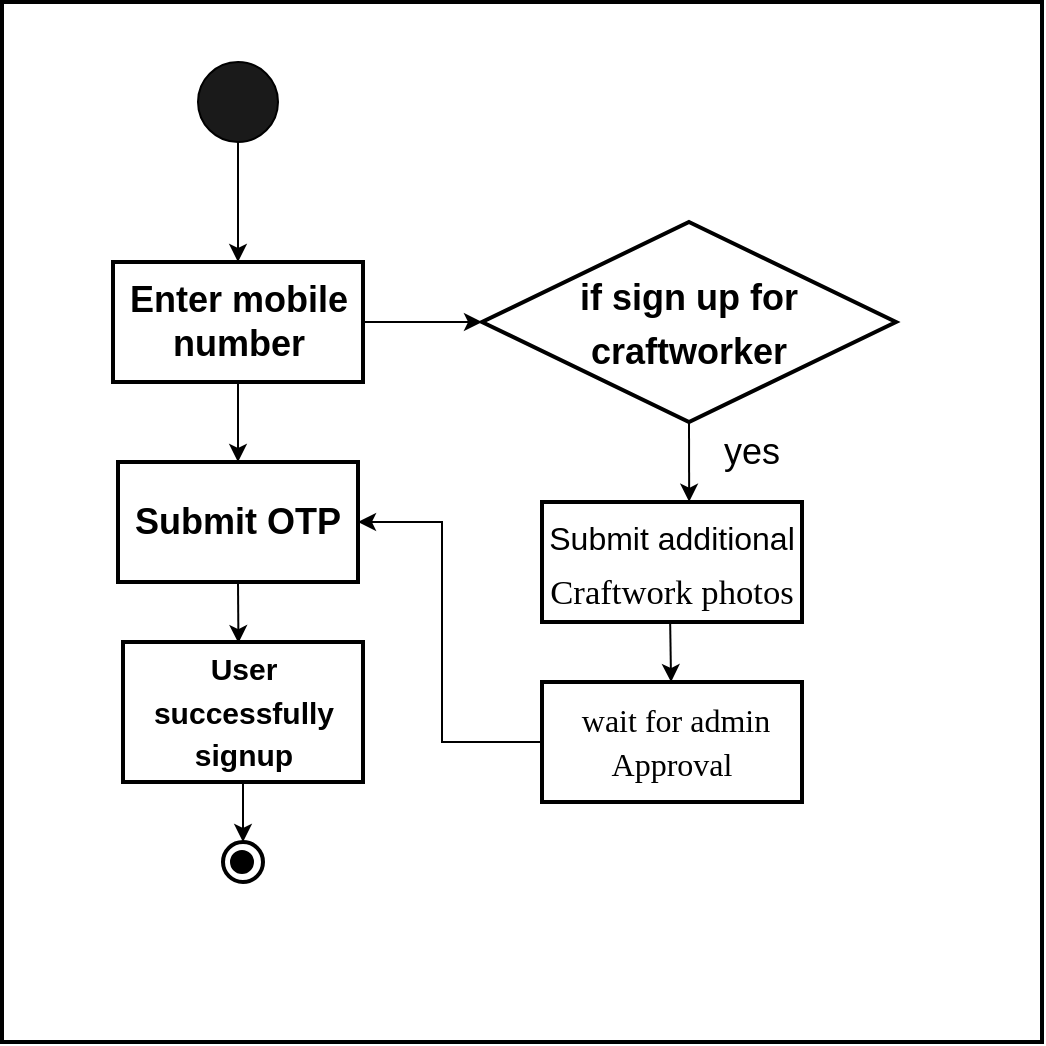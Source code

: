 <mxfile version="17.4.0" type="github" pages="3">
  <diagram id="SiSv3X5nw2qQ5kaKqXUT" name="Page-1">
    <mxGraphModel dx="1203" dy="750" grid="1" gridSize="10" guides="1" tooltips="1" connect="1" arrows="1" fold="1" page="1" pageScale="1" pageWidth="850" pageHeight="1100" math="0" shadow="0">
      <root>
        <mxCell id="0" />
        <mxCell id="1" parent="0" />
        <mxCell id="91Wt7JpZKEn5FFnB24fn-1" value="" style="ellipse;whiteSpace=wrap;html=1;aspect=fixed;fillColor=#1A1A1A;" parent="1" vertex="1">
          <mxGeometry x="408" y="60" width="40" height="40" as="geometry" />
        </mxCell>
        <mxCell id="91Wt7JpZKEn5FFnB24fn-2" value="&lt;b&gt;&lt;font style=&quot;font-size: 18px&quot;&gt;Enter mobile number&lt;/font&gt;&lt;/b&gt;" style="rounded=0;whiteSpace=wrap;html=1;fillColor=none;strokeWidth=2;" parent="1" vertex="1">
          <mxGeometry x="365.5" y="160" width="125" height="60" as="geometry" />
        </mxCell>
        <mxCell id="91Wt7JpZKEn5FFnB24fn-3" value="&lt;span style=&quot;font-size: 12pt ; font-family: &amp;#34;arial&amp;#34; ; color: rgb(0 , 0 , 0) ; background-color: transparent ; font-weight: 400 ; font-style: normal ; font-variant: normal ; text-decoration: none ; vertical-align: baseline&quot; id=&quot;docs-internal-guid-ce80a6d4-7fff-799b-a1f2-2ecad6a3fb2a&quot;&gt;Submit additional &lt;/span&gt;&lt;span style=&quot;font-size: 13pt ; font-family: &amp;#34;times new roman&amp;#34; ; color: rgb(0 , 0 , 0) ; background-color: transparent ; font-weight: 400 ; font-style: normal ; font-variant: normal ; text-decoration: none ; vertical-align: baseline&quot;&gt;Craftwork photos &lt;/span&gt;" style="rounded=0;whiteSpace=wrap;html=1;fontSize=22;strokeWidth=2;fillColor=none;" parent="1" vertex="1">
          <mxGeometry x="580" y="280" width="130" height="60" as="geometry" />
        </mxCell>
        <mxCell id="vlNH0cdfhpwq6qAuflU--3" value="&lt;font style=&quot;font-size: 18px&quot;&gt;&lt;b&gt;&lt;font style=&quot;font-size: 18px&quot;&gt;if sign up for craftworker&lt;/font&gt;&lt;/b&gt;&lt;/font&gt;" style="rhombus;whiteSpace=wrap;html=1;fontSize=22;strokeWidth=2;fillColor=none;" vertex="1" parent="1">
          <mxGeometry x="550" y="140" width="207" height="100" as="geometry" />
        </mxCell>
        <mxCell id="vlNH0cdfhpwq6qAuflU--4" value="" style="endArrow=classic;html=1;rounded=0;fontSize=18;exitX=1;exitY=0.5;exitDx=0;exitDy=0;" edge="1" parent="1" source="91Wt7JpZKEn5FFnB24fn-2" target="vlNH0cdfhpwq6qAuflU--3">
          <mxGeometry width="50" height="50" relative="1" as="geometry">
            <mxPoint x="430" y="370" as="sourcePoint" />
            <mxPoint x="430" y="290" as="targetPoint" />
            <Array as="points" />
          </mxGeometry>
        </mxCell>
        <mxCell id="vlNH0cdfhpwq6qAuflU--8" value="" style="endArrow=classic;html=1;rounded=0;fontSize=18;entryX=0.5;entryY=0;entryDx=0;entryDy=0;exitX=0.5;exitY=1;exitDx=0;exitDy=0;" edge="1" parent="1" source="91Wt7JpZKEn5FFnB24fn-1" target="91Wt7JpZKEn5FFnB24fn-2">
          <mxGeometry width="50" height="50" relative="1" as="geometry">
            <mxPoint x="375" y="150" as="sourcePoint" />
            <mxPoint x="425" y="100" as="targetPoint" />
          </mxGeometry>
        </mxCell>
        <mxCell id="vlNH0cdfhpwq6qAuflU--9" value="" style="endArrow=classic;html=1;rounded=0;fontSize=18;exitX=0.5;exitY=1;exitDx=0;exitDy=0;entryX=0.566;entryY=-0.002;entryDx=0;entryDy=0;entryPerimeter=0;" edge="1" parent="1" source="vlNH0cdfhpwq6qAuflU--3" target="91Wt7JpZKEn5FFnB24fn-3">
          <mxGeometry width="50" height="50" relative="1" as="geometry">
            <mxPoint x="630" y="270" as="sourcePoint" />
            <mxPoint x="654" y="270" as="targetPoint" />
          </mxGeometry>
        </mxCell>
        <mxCell id="vlNH0cdfhpwq6qAuflU--10" value="yes" style="text;html=1;strokeColor=none;fillColor=none;align=center;verticalAlign=middle;whiteSpace=wrap;rounded=0;fontSize=18;" vertex="1" parent="1">
          <mxGeometry x="660" y="240" width="50" height="30" as="geometry" />
        </mxCell>
        <mxCell id="vlNH0cdfhpwq6qAuflU--11" value="" style="endArrow=classic;html=1;rounded=0;fontSize=18;exitX=0.5;exitY=1;exitDx=0;exitDy=0;" edge="1" parent="1" source="91Wt7JpZKEn5FFnB24fn-2" target="vlNH0cdfhpwq6qAuflU--12">
          <mxGeometry width="50" height="50" relative="1" as="geometry">
            <mxPoint x="440" y="300" as="sourcePoint" />
            <mxPoint x="428" y="270" as="targetPoint" />
          </mxGeometry>
        </mxCell>
        <mxCell id="vlNH0cdfhpwq6qAuflU--12" value="&lt;b&gt;Submit OTP&lt;/b&gt;" style="rounded=0;whiteSpace=wrap;html=1;fontSize=18;strokeWidth=2;fillColor=none;" vertex="1" parent="1">
          <mxGeometry x="368" y="260" width="120" height="60" as="geometry" />
        </mxCell>
        <mxCell id="vlNH0cdfhpwq6qAuflU--13" value="" style="endArrow=classic;html=1;rounded=0;fontSize=18;exitX=0.493;exitY=1.013;exitDx=0;exitDy=0;exitPerimeter=0;" edge="1" parent="1" source="91Wt7JpZKEn5FFnB24fn-3" target="vlNH0cdfhpwq6qAuflU--14">
          <mxGeometry width="50" height="50" relative="1" as="geometry">
            <mxPoint x="440" y="480" as="sourcePoint" />
            <mxPoint x="654" y="390" as="targetPoint" />
          </mxGeometry>
        </mxCell>
        <mxCell id="vlNH0cdfhpwq6qAuflU--14" value="&lt;span style=&quot;font-size: 12pt ; font-family: &amp;#34;times new roman&amp;#34; ; color: rgb(0 , 0 , 0) ; background-color: transparent ; font-weight: 400 ; font-style: normal ; font-variant: normal ; text-decoration: none ; vertical-align: baseline&quot; id=&quot;docs-internal-guid-46d22cc2-7fff-02d5-9dc0-b9b2e46904f9&quot;&gt;&amp;nbsp;wait for admin&lt;/span&gt; &lt;span style=&quot;font-size: 12pt ; font-family: &amp;#34;times new roman&amp;#34; ; color: rgb(0 , 0 , 0) ; background-color: transparent ; font-weight: 400 ; font-style: normal ; font-variant: normal ; text-decoration: none ; vertical-align: baseline&quot; id=&quot;docs-internal-guid-46d22cc2-7fff-02d5-9dc0-b9b2e46904f9&quot;&gt;Approval&lt;/span&gt;" style="rounded=0;whiteSpace=wrap;html=1;fontSize=18;strokeWidth=2;fillColor=none;" vertex="1" parent="1">
          <mxGeometry x="580" y="370" width="130" height="60" as="geometry" />
        </mxCell>
        <mxCell id="vlNH0cdfhpwq6qAuflU--15" value="" style="endArrow=classic;html=1;rounded=0;fontSize=18;exitX=0;exitY=0.5;exitDx=0;exitDy=0;entryX=1;entryY=0.5;entryDx=0;entryDy=0;" edge="1" parent="1" source="vlNH0cdfhpwq6qAuflU--14" target="vlNH0cdfhpwq6qAuflU--12">
          <mxGeometry width="50" height="50" relative="1" as="geometry">
            <mxPoint x="450" y="320" as="sourcePoint" />
            <mxPoint x="500" y="270" as="targetPoint" />
            <Array as="points">
              <mxPoint x="530" y="400" />
              <mxPoint x="530" y="290" />
            </Array>
          </mxGeometry>
        </mxCell>
        <mxCell id="vlNH0cdfhpwq6qAuflU--16" value="&lt;font size=&quot;1&quot;&gt;&lt;b style=&quot;font-size: 15px&quot;&gt;User successfully signup&lt;/b&gt;&lt;/font&gt;" style="rounded=0;whiteSpace=wrap;html=1;fontSize=18;strokeWidth=2;fillColor=none;" vertex="1" parent="1">
          <mxGeometry x="370.5" y="350" width="120" height="70" as="geometry" />
        </mxCell>
        <mxCell id="vlNH0cdfhpwq6qAuflU--17" value="" style="endArrow=classic;html=1;rounded=0;fontSize=15;exitX=0.5;exitY=1;exitDx=0;exitDy=0;entryX=0.481;entryY=0.008;entryDx=0;entryDy=0;entryPerimeter=0;" edge="1" parent="1" source="vlNH0cdfhpwq6qAuflU--12" target="vlNH0cdfhpwq6qAuflU--16">
          <mxGeometry width="50" height="50" relative="1" as="geometry">
            <mxPoint x="450" y="380" as="sourcePoint" />
            <mxPoint x="500" y="330" as="targetPoint" />
          </mxGeometry>
        </mxCell>
        <mxCell id="vlNH0cdfhpwq6qAuflU--18" value="" style="endArrow=classic;html=1;rounded=0;fontSize=15;exitX=0.5;exitY=1;exitDx=0;exitDy=0;" edge="1" parent="1" source="vlNH0cdfhpwq6qAuflU--16" target="vlNH0cdfhpwq6qAuflU--19">
          <mxGeometry width="50" height="50" relative="1" as="geometry">
            <mxPoint x="440" y="410" as="sourcePoint" />
            <mxPoint x="431" y="450" as="targetPoint" />
          </mxGeometry>
        </mxCell>
        <mxCell id="vlNH0cdfhpwq6qAuflU--19" value="" style="ellipse;whiteSpace=wrap;html=1;aspect=fixed;fontSize=15;strokeWidth=2;fillColor=none;" vertex="1" parent="1">
          <mxGeometry x="420.5" y="450" width="20" height="20" as="geometry" />
        </mxCell>
        <mxCell id="vlNH0cdfhpwq6qAuflU--20" value="" style="ellipse;whiteSpace=wrap;html=1;aspect=fixed;fontSize=15;strokeWidth=2;fillColor=#000000;strokeColor=#000000;" vertex="1" parent="1">
          <mxGeometry x="425" y="455" width="10" height="10" as="geometry" />
        </mxCell>
        <mxCell id="vlNH0cdfhpwq6qAuflU--21" value="" style="whiteSpace=wrap;html=1;aspect=fixed;fontSize=15;strokeColor=#000000;strokeWidth=2;fillColor=none;" vertex="1" parent="1">
          <mxGeometry x="310" y="30" width="520" height="520" as="geometry" />
        </mxCell>
      </root>
    </mxGraphModel>
  </diagram>
  <diagram id="4FN-XqgHk6GJZaGCySIM" name="Page-2">
    <mxGraphModel dx="849" dy="529" grid="1" gridSize="10" guides="1" tooltips="1" connect="1" arrows="1" fold="1" page="1" pageScale="1" pageWidth="850" pageHeight="1100" math="0" shadow="0">
      <root>
        <mxCell id="0" />
        <mxCell id="1" parent="0" />
        <mxCell id="Ff4TjXYOpIpNyWjs-UXS-1" value="" style="ellipse;whiteSpace=wrap;html=1;aspect=fixed;fontSize=15;strokeColor=#000000;strokeWidth=2;fillColor=#000000;" vertex="1" parent="1">
          <mxGeometry x="400" y="100" width="50" height="50" as="geometry" />
        </mxCell>
        <mxCell id="Ff4TjXYOpIpNyWjs-UXS-2" value="&lt;b&gt;Admin check sign up document manually for crafworkers&lt;/b&gt;" style="rounded=0;whiteSpace=wrap;html=1;fontSize=15;strokeColor=#000000;strokeWidth=2;fillColor=none;" vertex="1" parent="1">
          <mxGeometry x="347" y="200" width="157" height="70" as="geometry" />
        </mxCell>
        <mxCell id="Ff4TjXYOpIpNyWjs-UXS-3" value="" style="endArrow=classic;html=1;rounded=0;fontSize=15;exitX=0.5;exitY=1;exitDx=0;exitDy=0;entryX=0.5;entryY=0;entryDx=0;entryDy=0;" edge="1" parent="1" source="Ff4TjXYOpIpNyWjs-UXS-1" target="Ff4TjXYOpIpNyWjs-UXS-2">
          <mxGeometry width="50" height="50" relative="1" as="geometry">
            <mxPoint x="490" y="290" as="sourcePoint" />
            <mxPoint x="540" y="240" as="targetPoint" />
          </mxGeometry>
        </mxCell>
        <mxCell id="Ff4TjXYOpIpNyWjs-UXS-4" value="" style="endArrow=classic;html=1;rounded=0;fontSize=15;exitX=0.5;exitY=1;exitDx=0;exitDy=0;" edge="1" parent="1" source="Ff4TjXYOpIpNyWjs-UXS-2" target="Ff4TjXYOpIpNyWjs-UXS-5">
          <mxGeometry width="50" height="50" relative="1" as="geometry">
            <mxPoint x="490" y="360" as="sourcePoint" />
            <mxPoint x="426" y="310" as="targetPoint" />
          </mxGeometry>
        </mxCell>
        <mxCell id="Ff4TjXYOpIpNyWjs-UXS-5" value="&lt;div&gt;&lt;b&gt;If information &lt;br&gt;&lt;/b&gt;&lt;/div&gt;&lt;div&gt;&lt;b&gt;valid&lt;/b&gt;&lt;/div&gt;" style="rhombus;whiteSpace=wrap;html=1;fontSize=15;strokeColor=#000000;strokeWidth=2;fillColor=none;" vertex="1" parent="1">
          <mxGeometry x="360" y="330" width="130" height="80" as="geometry" />
        </mxCell>
        <mxCell id="Ff4TjXYOpIpNyWjs-UXS-6" value="" style="endArrow=classic;html=1;rounded=0;fontSize=15;exitX=0;exitY=0.5;exitDx=0;exitDy=0;entryX=0.5;entryY=0;entryDx=0;entryDy=0;" edge="1" parent="1" source="Ff4TjXYOpIpNyWjs-UXS-5" target="Ff4TjXYOpIpNyWjs-UXS-9">
          <mxGeometry width="50" height="50" relative="1" as="geometry">
            <mxPoint x="490" y="410" as="sourcePoint" />
            <mxPoint x="340" y="440" as="targetPoint" />
            <Array as="points">
              <mxPoint x="340" y="370" />
            </Array>
          </mxGeometry>
        </mxCell>
        <mxCell id="Ff4TjXYOpIpNyWjs-UXS-7" value="" style="endArrow=classic;html=1;rounded=0;fontSize=15;exitX=1;exitY=0.5;exitDx=0;exitDy=0;" edge="1" parent="1" source="Ff4TjXYOpIpNyWjs-UXS-5" target="Ff4TjXYOpIpNyWjs-UXS-8">
          <mxGeometry width="50" height="50" relative="1" as="geometry">
            <mxPoint x="490" y="480" as="sourcePoint" />
            <mxPoint x="510" y="440" as="targetPoint" />
            <Array as="points">
              <mxPoint x="510" y="370" />
            </Array>
          </mxGeometry>
        </mxCell>
        <mxCell id="Ff4TjXYOpIpNyWjs-UXS-8" value="send sign up completion message with OTP" style="rounded=0;whiteSpace=wrap;html=1;fontSize=15;strokeColor=#000000;strokeWidth=2;fillColor=none;" vertex="1" parent="1">
          <mxGeometry x="450" y="440" width="130" height="70" as="geometry" />
        </mxCell>
        <mxCell id="Ff4TjXYOpIpNyWjs-UXS-9" value="send sign up fail message with proper reason" style="rounded=0;whiteSpace=wrap;html=1;fontSize=15;strokeColor=#000000;strokeWidth=2;fillColor=none;" vertex="1" parent="1">
          <mxGeometry x="270" y="440" width="130" height="70" as="geometry" />
        </mxCell>
        <mxCell id="Ff4TjXYOpIpNyWjs-UXS-10" value="yes " style="text;html=1;strokeColor=none;fillColor=none;align=center;verticalAlign=middle;whiteSpace=wrap;rounded=0;fontSize=15;" vertex="1" parent="1">
          <mxGeometry x="510" y="380" width="60" height="30" as="geometry" />
        </mxCell>
        <mxCell id="Ff4TjXYOpIpNyWjs-UXS-11" value="No" style="text;html=1;strokeColor=none;fillColor=none;align=center;verticalAlign=middle;whiteSpace=wrap;rounded=0;fontSize=15;" vertex="1" parent="1">
          <mxGeometry x="280" y="390" width="60" height="30" as="geometry" />
        </mxCell>
        <mxCell id="Ff4TjXYOpIpNyWjs-UXS-12" value="" style="ellipse;whiteSpace=wrap;html=1;aspect=fixed;fontSize=15;strokeColor=#000000;strokeWidth=2;fillColor=none;" vertex="1" parent="1">
          <mxGeometry x="400" y="590" width="40" height="40" as="geometry" />
        </mxCell>
        <mxCell id="Ff4TjXYOpIpNyWjs-UXS-13" value="" style="ellipse;whiteSpace=wrap;html=1;aspect=fixed;fontSize=15;strokeColor=#000000;strokeWidth=2;fillColor=#000000;" vertex="1" parent="1">
          <mxGeometry x="410" y="600" width="20" height="20" as="geometry" />
        </mxCell>
        <mxCell id="Ff4TjXYOpIpNyWjs-UXS-15" value="" style="endArrow=classic;html=1;rounded=0;fontSize=15;" edge="1" parent="1">
          <mxGeometry width="50" height="50" relative="1" as="geometry">
            <mxPoint x="420" y="560" as="sourcePoint" />
            <mxPoint x="420" y="590" as="targetPoint" />
          </mxGeometry>
        </mxCell>
        <mxCell id="Ff4TjXYOpIpNyWjs-UXS-16" value="" style="endArrow=none;html=1;rounded=0;fontSize=15;entryX=0.5;entryY=1;entryDx=0;entryDy=0;exitX=0.462;exitY=1;exitDx=0;exitDy=0;exitPerimeter=0;" edge="1" parent="1" source="Ff4TjXYOpIpNyWjs-UXS-9" target="Ff4TjXYOpIpNyWjs-UXS-8">
          <mxGeometry width="50" height="50" relative="1" as="geometry">
            <mxPoint x="490" y="620" as="sourcePoint" />
            <mxPoint x="540" y="570" as="targetPoint" />
            <Array as="points">
              <mxPoint x="330" y="560" />
              <mxPoint x="515" y="560" />
            </Array>
          </mxGeometry>
        </mxCell>
      </root>
    </mxGraphModel>
  </diagram>
  <diagram id="tGQl7tycuyD_0HBKYrcP" name="Page-3">
    <mxGraphModel dx="1031" dy="643" grid="1" gridSize="10" guides="1" tooltips="1" connect="1" arrows="1" fold="1" page="1" pageScale="1" pageWidth="850" pageHeight="1100" math="0" shadow="0">
      <root>
        <mxCell id="0" />
        <mxCell id="1" parent="0" />
        <mxCell id="5BVszzcpgBeq9qGrlPCM-1" value="" style="ellipse;whiteSpace=wrap;html=1;aspect=fixed;fontSize=15;strokeColor=#000000;strokeWidth=2;fillColor=#000000;" vertex="1" parent="1">
          <mxGeometry x="405" y="210" width="40" height="40" as="geometry" />
        </mxCell>
        <mxCell id="5BVszzcpgBeq9qGrlPCM-2" value="&lt;font style=&quot;font-size: 18px&quot;&gt;&lt;b&gt;User is regestered&lt;/b&gt;&lt;/font&gt;" style="shape=note;whiteSpace=wrap;html=1;backgroundOutline=1;darkOpacity=0.05;fontSize=15;strokeColor=#000000;strokeWidth=2;fillColor=none;" vertex="1" parent="1">
          <mxGeometry x="320" y="110" width="190" height="70" as="geometry" />
        </mxCell>
        <mxCell id="5BVszzcpgBeq9qGrlPCM-3" value="" style="endArrow=none;dashed=1;html=1;rounded=0;fontSize=18;entryX=0.559;entryY=1.039;entryDx=0;entryDy=0;entryPerimeter=0;exitX=0.5;exitY=0;exitDx=0;exitDy=0;endFill=0;startArrow=open;startFill=0;" edge="1" parent="1" source="5BVszzcpgBeq9qGrlPCM-1" target="5BVszzcpgBeq9qGrlPCM-2">
          <mxGeometry width="50" height="50" relative="1" as="geometry">
            <mxPoint x="380" y="250" as="sourcePoint" />
            <mxPoint x="430" y="200" as="targetPoint" />
          </mxGeometry>
        </mxCell>
        <mxCell id="5BVszzcpgBeq9qGrlPCM-4" value="&lt;div style=&quot;font-size: 17px&quot;&gt;&lt;font style=&quot;font-size: 17px&quot;&gt;&lt;b&gt;User enter phone number&lt;/b&gt;&lt;/font&gt;&lt;/div&gt;&lt;div style=&quot;font-size: 17px&quot;&gt;&lt;font style=&quot;font-size: 17px&quot;&gt;&lt;b&gt;and OTP&lt;/b&gt;&lt;/font&gt;&lt;br&gt;&lt;/div&gt;" style="rounded=0;whiteSpace=wrap;html=1;fontSize=18;strokeColor=#000000;strokeWidth=2;fillColor=none;" vertex="1" parent="1">
          <mxGeometry x="318" y="280" width="215" height="60" as="geometry" />
        </mxCell>
        <mxCell id="5BVszzcpgBeq9qGrlPCM-5" value="" style="endArrow=classic;html=1;rounded=0;fontSize=18;exitX=0.5;exitY=1;exitDx=0;exitDy=0;entryX=0.5;entryY=0;entryDx=0;entryDy=0;" edge="1" parent="1" source="5BVszzcpgBeq9qGrlPCM-1" target="5BVszzcpgBeq9qGrlPCM-4">
          <mxGeometry width="50" height="50" relative="1" as="geometry">
            <mxPoint x="450" y="310" as="sourcePoint" />
            <mxPoint x="500" y="260" as="targetPoint" />
          </mxGeometry>
        </mxCell>
        <mxCell id="5BVszzcpgBeq9qGrlPCM-6" value="&lt;b&gt;correct phone number and otp&lt;/b&gt;" style="rhombus;whiteSpace=wrap;html=1;fontSize=17;strokeColor=#000000;strokeWidth=2;fillColor=none;" vertex="1" parent="1">
          <mxGeometry x="340.5" y="370" width="170" height="110" as="geometry" />
        </mxCell>
        <mxCell id="5BVszzcpgBeq9qGrlPCM-7" value="" style="endArrow=classic;html=1;rounded=0;fontSize=17;exitX=0.5;exitY=1;exitDx=0;exitDy=0;" edge="1" parent="1" source="5BVszzcpgBeq9qGrlPCM-4" target="5BVszzcpgBeq9qGrlPCM-6">
          <mxGeometry width="50" height="50" relative="1" as="geometry">
            <mxPoint x="470" y="400" as="sourcePoint" />
            <mxPoint x="520" y="350" as="targetPoint" />
          </mxGeometry>
        </mxCell>
        <mxCell id="5BVszzcpgBeq9qGrlPCM-8" value="" style="endArrow=classic;html=1;rounded=0;fontSize=17;exitX=1;exitY=0.5;exitDx=0;exitDy=0;entryX=0;entryY=0.5;entryDx=0;entryDy=0;" edge="1" parent="1" source="5BVszzcpgBeq9qGrlPCM-6" target="HxLmyKKTYZTegU-C39aJ-2">
          <mxGeometry width="50" height="50" relative="1" as="geometry">
            <mxPoint x="440" y="470" as="sourcePoint" />
            <mxPoint x="630" y="425" as="targetPoint" />
          </mxGeometry>
        </mxCell>
        <mxCell id="5BVszzcpgBeq9qGrlPCM-9" value="" style="endArrow=classic;html=1;rounded=0;fontSize=17;exitX=0.5;exitY=1;exitDx=0;exitDy=0;" edge="1" parent="1" source="5BVszzcpgBeq9qGrlPCM-6" target="5BVszzcpgBeq9qGrlPCM-10">
          <mxGeometry width="50" height="50" relative="1" as="geometry">
            <mxPoint x="380" y="450" as="sourcePoint" />
            <mxPoint x="425" y="530" as="targetPoint" />
          </mxGeometry>
        </mxCell>
        <mxCell id="5BVszzcpgBeq9qGrlPCM-10" value="user successfully login" style="rounded=0;whiteSpace=wrap;html=1;fontSize=17;strokeColor=#000000;strokeWidth=2;fillColor=none;" vertex="1" parent="1">
          <mxGeometry x="345.5" y="510" width="165" height="60" as="geometry" />
        </mxCell>
        <mxCell id="DJr6DQOVOfCbDB8zYHP--1" value="yes " style="text;html=1;strokeColor=none;fillColor=none;align=center;verticalAlign=middle;whiteSpace=wrap;rounded=0;fontSize=15;" vertex="1" parent="1">
          <mxGeometry x="365" y="480" width="60" height="30" as="geometry" />
        </mxCell>
        <mxCell id="HxLmyKKTYZTegU-C39aJ-1" value="No" style="text;html=1;strokeColor=none;fillColor=none;align=center;verticalAlign=middle;whiteSpace=wrap;rounded=0;fontSize=15;" vertex="1" parent="1">
          <mxGeometry x="533" y="400" width="60" height="30" as="geometry" />
        </mxCell>
        <mxCell id="HxLmyKKTYZTegU-C39aJ-2" value="invalid " style="rounded=0;whiteSpace=wrap;html=1;fontSize=17;strokeColor=#000000;strokeWidth=2;fillColor=none;" vertex="1" parent="1">
          <mxGeometry x="600" y="400" width="70" height="55" as="geometry" />
        </mxCell>
        <mxCell id="HxLmyKKTYZTegU-C39aJ-3" value="" style="endArrow=classic;html=1;rounded=0;fontSize=17;exitX=0.5;exitY=0;exitDx=0;exitDy=0;entryX=1;entryY=0.5;entryDx=0;entryDy=0;" edge="1" parent="1" source="HxLmyKKTYZTegU-C39aJ-2" target="5BVszzcpgBeq9qGrlPCM-4">
          <mxGeometry width="50" height="50" relative="1" as="geometry">
            <mxPoint x="510" y="440" as="sourcePoint" />
            <mxPoint x="560" y="390" as="targetPoint" />
            <Array as="points">
              <mxPoint x="635" y="310" />
            </Array>
          </mxGeometry>
        </mxCell>
        <mxCell id="HxLmyKKTYZTegU-C39aJ-4" value="" style="endArrow=classic;html=1;rounded=0;fontSize=17;exitX=0.486;exitY=1.017;exitDx=0;exitDy=0;exitPerimeter=0;" edge="1" parent="1" source="5BVszzcpgBeq9qGrlPCM-10" target="HxLmyKKTYZTegU-C39aJ-5">
          <mxGeometry width="50" height="50" relative="1" as="geometry">
            <mxPoint x="360" y="690" as="sourcePoint" />
            <mxPoint x="424" y="610" as="targetPoint" />
          </mxGeometry>
        </mxCell>
        <mxCell id="HxLmyKKTYZTegU-C39aJ-5" value="" style="ellipse;whiteSpace=wrap;html=1;aspect=fixed;fontSize=17;strokeColor=#000000;strokeWidth=2;fillColor=none;" vertex="1" parent="1">
          <mxGeometry x="410" y="600" width="30" height="30" as="geometry" />
        </mxCell>
        <mxCell id="HxLmyKKTYZTegU-C39aJ-6" value="" style="ellipse;whiteSpace=wrap;html=1;aspect=fixed;fontSize=17;strokeColor=#000000;strokeWidth=2;fillColor=#000000;" vertex="1" parent="1">
          <mxGeometry x="415" y="605" width="20" height="20" as="geometry" />
        </mxCell>
        <mxCell id="HxLmyKKTYZTegU-C39aJ-7" value="" style="whiteSpace=wrap;html=1;aspect=fixed;fontSize=17;strokeColor=#000000;strokeWidth=2;fillColor=none;" vertex="1" parent="1">
          <mxGeometry x="150" y="80" width="600" height="600" as="geometry" />
        </mxCell>
      </root>
    </mxGraphModel>
  </diagram>
</mxfile>
